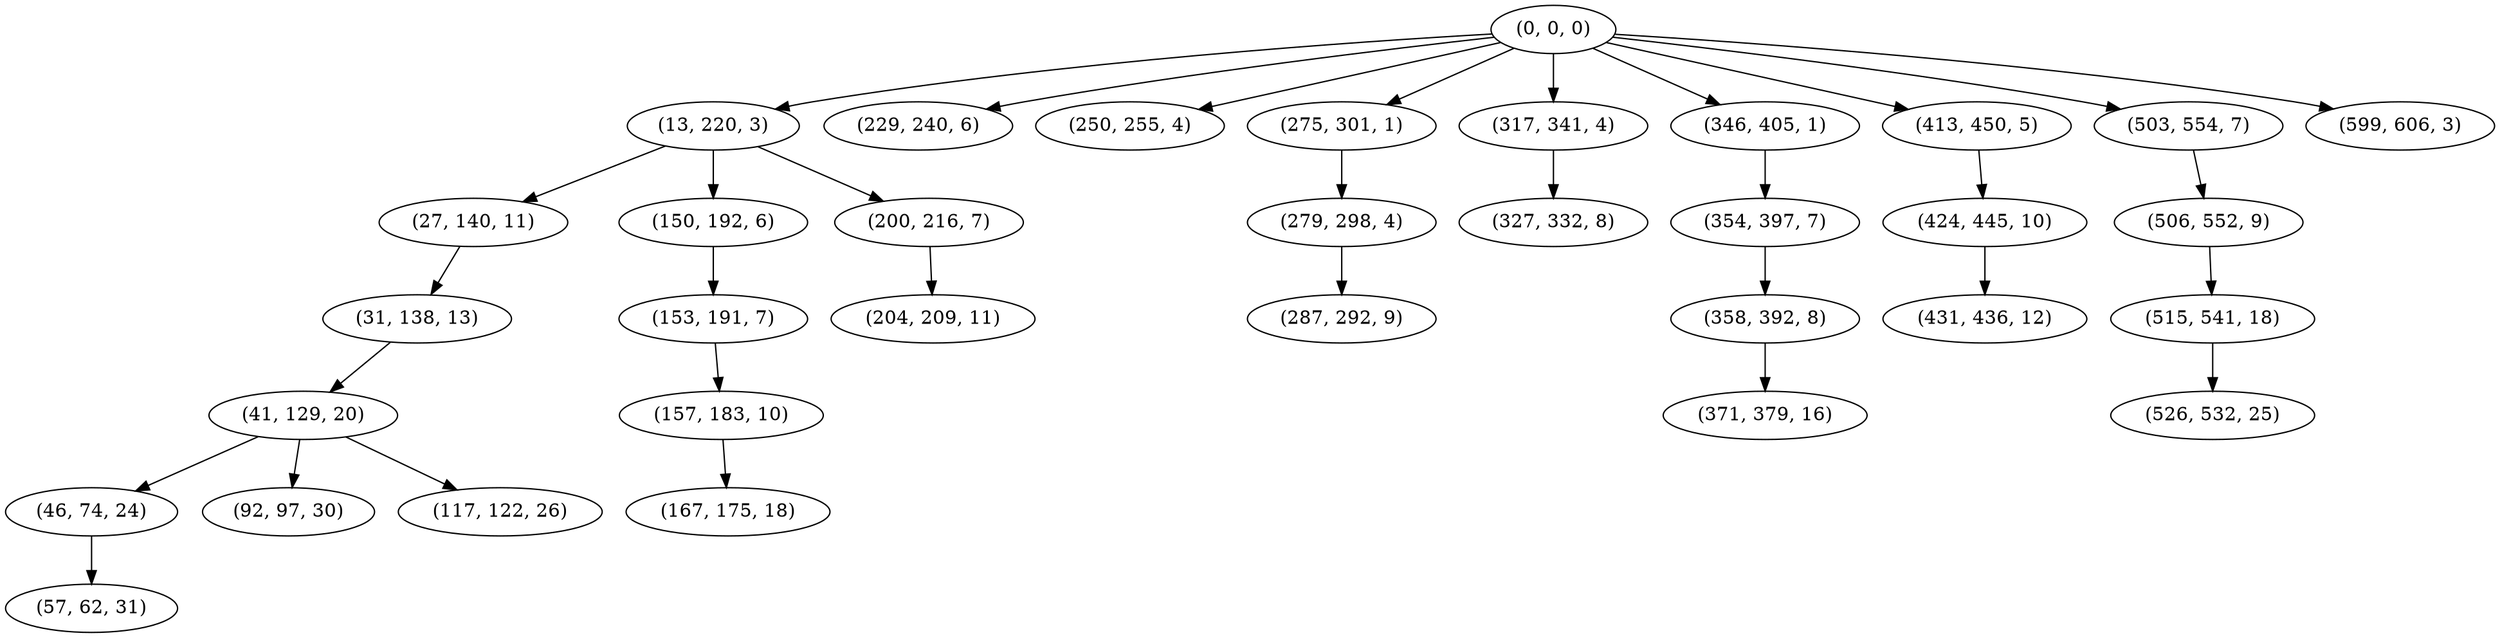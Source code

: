 digraph tree {
    "(0, 0, 0)";
    "(13, 220, 3)";
    "(27, 140, 11)";
    "(31, 138, 13)";
    "(41, 129, 20)";
    "(46, 74, 24)";
    "(57, 62, 31)";
    "(92, 97, 30)";
    "(117, 122, 26)";
    "(150, 192, 6)";
    "(153, 191, 7)";
    "(157, 183, 10)";
    "(167, 175, 18)";
    "(200, 216, 7)";
    "(204, 209, 11)";
    "(229, 240, 6)";
    "(250, 255, 4)";
    "(275, 301, 1)";
    "(279, 298, 4)";
    "(287, 292, 9)";
    "(317, 341, 4)";
    "(327, 332, 8)";
    "(346, 405, 1)";
    "(354, 397, 7)";
    "(358, 392, 8)";
    "(371, 379, 16)";
    "(413, 450, 5)";
    "(424, 445, 10)";
    "(431, 436, 12)";
    "(503, 554, 7)";
    "(506, 552, 9)";
    "(515, 541, 18)";
    "(526, 532, 25)";
    "(599, 606, 3)";
    "(0, 0, 0)" -> "(13, 220, 3)";
    "(0, 0, 0)" -> "(229, 240, 6)";
    "(0, 0, 0)" -> "(250, 255, 4)";
    "(0, 0, 0)" -> "(275, 301, 1)";
    "(0, 0, 0)" -> "(317, 341, 4)";
    "(0, 0, 0)" -> "(346, 405, 1)";
    "(0, 0, 0)" -> "(413, 450, 5)";
    "(0, 0, 0)" -> "(503, 554, 7)";
    "(0, 0, 0)" -> "(599, 606, 3)";
    "(13, 220, 3)" -> "(27, 140, 11)";
    "(13, 220, 3)" -> "(150, 192, 6)";
    "(13, 220, 3)" -> "(200, 216, 7)";
    "(27, 140, 11)" -> "(31, 138, 13)";
    "(31, 138, 13)" -> "(41, 129, 20)";
    "(41, 129, 20)" -> "(46, 74, 24)";
    "(41, 129, 20)" -> "(92, 97, 30)";
    "(41, 129, 20)" -> "(117, 122, 26)";
    "(46, 74, 24)" -> "(57, 62, 31)";
    "(150, 192, 6)" -> "(153, 191, 7)";
    "(153, 191, 7)" -> "(157, 183, 10)";
    "(157, 183, 10)" -> "(167, 175, 18)";
    "(200, 216, 7)" -> "(204, 209, 11)";
    "(275, 301, 1)" -> "(279, 298, 4)";
    "(279, 298, 4)" -> "(287, 292, 9)";
    "(317, 341, 4)" -> "(327, 332, 8)";
    "(346, 405, 1)" -> "(354, 397, 7)";
    "(354, 397, 7)" -> "(358, 392, 8)";
    "(358, 392, 8)" -> "(371, 379, 16)";
    "(413, 450, 5)" -> "(424, 445, 10)";
    "(424, 445, 10)" -> "(431, 436, 12)";
    "(503, 554, 7)" -> "(506, 552, 9)";
    "(506, 552, 9)" -> "(515, 541, 18)";
    "(515, 541, 18)" -> "(526, 532, 25)";
}

